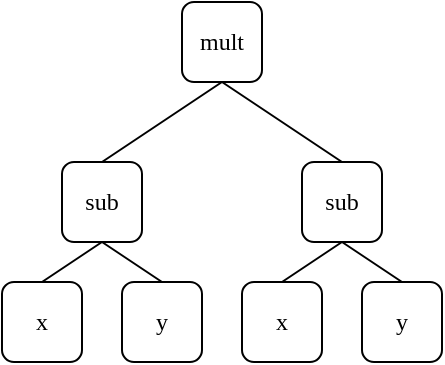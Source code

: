 <mxfile version="20.7.4" type="device" pages="4"><diagram id="H7Iwgl3brvasWlT-_a3R" name="Tree"><mxGraphModel dx="1418" dy="820" grid="1" gridSize="10" guides="1" tooltips="1" connect="1" arrows="1" fold="1" page="1" pageScale="1" pageWidth="400" pageHeight="300" math="0" shadow="0"><root><mxCell id="0"/><mxCell id="1" parent="0"/><mxCell id="4" value="mult" style="rounded=1;whiteSpace=wrap;html=1;fillColor=none;fontFamily=Lucida Console;" parent="1" vertex="1"><mxGeometry x="180" y="60" width="40" height="40" as="geometry"/></mxCell><mxCell id="5" value="sub" style="rounded=1;whiteSpace=wrap;html=1;fillColor=none;fontFamily=Lucida Console;" parent="1" vertex="1"><mxGeometry x="120" y="140" width="40" height="40" as="geometry"/></mxCell><mxCell id="6" value="x" style="rounded=1;whiteSpace=wrap;html=1;fillColor=none;fontFamily=Lucida Console;" parent="1" vertex="1"><mxGeometry x="90" y="200" width="40" height="40" as="geometry"/></mxCell><mxCell id="7" value="y" style="rounded=1;whiteSpace=wrap;html=1;fillColor=none;fontFamily=Lucida Console;" parent="1" vertex="1"><mxGeometry x="150" y="200" width="40" height="40" as="geometry"/></mxCell><mxCell id="8" value="" style="endArrow=none;html=1;exitX=0.5;exitY=0;exitDx=0;exitDy=0;entryX=0.5;entryY=1;entryDx=0;entryDy=0;fontFamily=Lucida Console;" parent="1" source="6" target="5" edge="1"><mxGeometry width="50" height="50" relative="1" as="geometry"><mxPoint x="120" y="200" as="sourcePoint"/><mxPoint x="170" y="150" as="targetPoint"/></mxGeometry></mxCell><mxCell id="9" value="" style="endArrow=none;html=1;exitX=0.5;exitY=0;exitDx=0;exitDy=0;entryX=0.5;entryY=1;entryDx=0;entryDy=0;fontFamily=Lucida Console;" parent="1" source="7" target="5" edge="1"><mxGeometry width="50" height="50" relative="1" as="geometry"><mxPoint x="120.0" y="210" as="sourcePoint"/><mxPoint x="150.0" y="190" as="targetPoint"/></mxGeometry></mxCell><mxCell id="10" value="sub" style="rounded=1;whiteSpace=wrap;html=1;fillColor=none;fontFamily=Lucida Console;" parent="1" vertex="1"><mxGeometry x="240" y="140" width="40" height="40" as="geometry"/></mxCell><mxCell id="11" value="x" style="rounded=1;whiteSpace=wrap;html=1;fillColor=none;fontFamily=Lucida Console;" parent="1" vertex="1"><mxGeometry x="210" y="200" width="40" height="40" as="geometry"/></mxCell><mxCell id="12" value="y" style="rounded=1;whiteSpace=wrap;html=1;fillColor=none;fontFamily=Lucida Console;" parent="1" vertex="1"><mxGeometry x="270" y="200" width="40" height="40" as="geometry"/></mxCell><mxCell id="13" value="" style="endArrow=none;html=1;exitX=0.5;exitY=0;exitDx=0;exitDy=0;entryX=0.5;entryY=1;entryDx=0;entryDy=0;fontFamily=Lucida Console;" parent="1" source="11" target="10" edge="1"><mxGeometry width="50" height="50" relative="1" as="geometry"><mxPoint x="240" y="200" as="sourcePoint"/><mxPoint x="290" y="150" as="targetPoint"/></mxGeometry></mxCell><mxCell id="14" value="" style="endArrow=none;html=1;exitX=0.5;exitY=0;exitDx=0;exitDy=0;entryX=0.5;entryY=1;entryDx=0;entryDy=0;fontFamily=Lucida Console;" parent="1" source="12" target="10" edge="1"><mxGeometry width="50" height="50" relative="1" as="geometry"><mxPoint x="240.0" y="210" as="sourcePoint"/><mxPoint x="270.0" y="190" as="targetPoint"/></mxGeometry></mxCell><mxCell id="15" value="" style="endArrow=none;html=1;exitX=0.5;exitY=0;exitDx=0;exitDy=0;entryX=0.5;entryY=1;entryDx=0;entryDy=0;fontFamily=Lucida Console;" parent="1" source="5" target="4" edge="1"><mxGeometry width="50" height="50" relative="1" as="geometry"><mxPoint x="120" y="200" as="sourcePoint"/><mxPoint x="170" y="150" as="targetPoint"/></mxGeometry></mxCell><mxCell id="16" value="" style="endArrow=none;html=1;exitX=0.5;exitY=0;exitDx=0;exitDy=0;entryX=0.5;entryY=1;entryDx=0;entryDy=0;fontFamily=Lucida Console;" parent="1" source="10" target="4" edge="1"><mxGeometry width="50" height="50" relative="1" as="geometry"><mxPoint x="150.0" y="150" as="sourcePoint"/><mxPoint x="210.0" y="110" as="targetPoint"/></mxGeometry></mxCell></root></mxGraphModel></diagram><diagram id="cd3K20fKQtpPDqucXLkY" name="Crossover"><mxGraphModel dx="1418" dy="820" grid="1" gridSize="10" guides="1" tooltips="1" connect="1" arrows="1" fold="1" page="1" pageScale="1" pageWidth="400" pageHeight="300" math="0" shadow="0"><root><mxCell id="0"/><mxCell id="1" parent="0"/><mxCell id="odaUYaOTkoWNbO_-5UAi-1" value="y" style="rounded=1;whiteSpace=wrap;html=1;fillColor=#D5E8D4;fontFamily=Lucida Console;" parent="1" vertex="1"><mxGeometry x="130" y="100" width="40" height="40" as="geometry"/></mxCell><mxCell id="odaUYaOTkoWNbO_-5UAi-3" value="1" style="rounded=1;whiteSpace=wrap;html=1;fillColor=#D5E8D4;fontFamily=Lucida Console;" parent="1" vertex="1"><mxGeometry x="100" y="160" width="40" height="40" as="geometry"/></mxCell><mxCell id="odaUYaOTkoWNbO_-5UAi-4" value="x" style="rounded=1;whiteSpace=wrap;html=1;fillColor=#D5E8D4;fontFamily=Lucida Console;" parent="1" vertex="1"><mxGeometry x="40" y="160" width="40" height="40" as="geometry"/></mxCell><mxCell id="odaUYaOTkoWNbO_-5UAi-5" value="sub" style="rounded=1;whiteSpace=wrap;html=1;fillColor=#D5E8D4;fontFamily=Lucida Console;" parent="1" vertex="1"><mxGeometry x="70" y="100" width="40" height="40" as="geometry"/></mxCell><mxCell id="odaUYaOTkoWNbO_-5UAi-6" value="mult" style="rounded=1;whiteSpace=wrap;html=1;fillColor=#D5E8D4;fontFamily=Lucida Console;" parent="1" vertex="1"><mxGeometry x="100" y="40" width="40" height="40" as="geometry"/></mxCell><mxCell id="odaUYaOTkoWNbO_-5UAi-7" value="" style="endArrow=none;html=1;rounded=0;exitX=0.5;exitY=0;exitDx=0;exitDy=0;entryX=0.5;entryY=1;entryDx=0;entryDy=0;fontFamily=Lucida Console;" parent="1" source="odaUYaOTkoWNbO_-5UAi-5" target="odaUYaOTkoWNbO_-5UAi-6" edge="1"><mxGeometry width="50" height="50" relative="1" as="geometry"><mxPoint x="170" y="120" as="sourcePoint"/><mxPoint x="220" y="70" as="targetPoint"/></mxGeometry></mxCell><mxCell id="odaUYaOTkoWNbO_-5UAi-8" value="" style="endArrow=none;html=1;rounded=0;exitX=0.5;exitY=0;exitDx=0;exitDy=0;entryX=0.5;entryY=1;entryDx=0;entryDy=0;fontFamily=Lucida Console;" parent="1" source="odaUYaOTkoWNbO_-5UAi-1" target="odaUYaOTkoWNbO_-5UAi-6" edge="1"><mxGeometry width="50" height="50" relative="1" as="geometry"><mxPoint x="100" y="110" as="sourcePoint"/><mxPoint x="130" y="90.0" as="targetPoint"/></mxGeometry></mxCell><mxCell id="odaUYaOTkoWNbO_-5UAi-9" value="" style="endArrow=none;html=1;rounded=0;exitX=0.5;exitY=0;exitDx=0;exitDy=0;entryX=0.5;entryY=1;entryDx=0;entryDy=0;fontFamily=Lucida Console;" parent="1" source="odaUYaOTkoWNbO_-5UAi-4" target="odaUYaOTkoWNbO_-5UAi-5" edge="1"><mxGeometry width="50" height="50" relative="1" as="geometry"><mxPoint x="110" y="120" as="sourcePoint"/><mxPoint x="140" y="100.0" as="targetPoint"/></mxGeometry></mxCell><mxCell id="odaUYaOTkoWNbO_-5UAi-10" value="" style="endArrow=none;html=1;rounded=0;exitX=0.5;exitY=0;exitDx=0;exitDy=0;entryX=0.5;entryY=1;entryDx=0;entryDy=0;fontFamily=Lucida Console;" parent="1" source="odaUYaOTkoWNbO_-5UAi-3" target="odaUYaOTkoWNbO_-5UAi-5" edge="1"><mxGeometry width="50" height="50" relative="1" as="geometry"><mxPoint x="70" y="170" as="sourcePoint"/><mxPoint x="100" y="150" as="targetPoint"/></mxGeometry></mxCell><mxCell id="odaUYaOTkoWNbO_-5UAi-11" value="sin" style="rounded=1;whiteSpace=wrap;html=1;fillColor=#D4E1F5;fontFamily=Lucida Console;" parent="1" vertex="1"><mxGeometry x="320" y="100" width="40" height="40" as="geometry"/></mxCell><mxCell id="odaUYaOTkoWNbO_-5UAi-12" value="y" style="rounded=1;whiteSpace=wrap;html=1;fillColor=#D4E1F5;fontFamily=Lucida Console;" parent="1" vertex="1"><mxGeometry x="320" y="160" width="40" height="40" as="geometry"/></mxCell><mxCell id="odaUYaOTkoWNbO_-5UAi-13" value="x" style="rounded=1;whiteSpace=wrap;html=1;fillColor=#D4E1F5;fontFamily=Lucida Console;" parent="1" vertex="1"><mxGeometry x="260" y="160" width="40" height="40" as="geometry"/></mxCell><mxCell id="odaUYaOTkoWNbO_-5UAi-14" value="neg" style="rounded=1;whiteSpace=wrap;html=1;fillColor=#D4E1F5;fontFamily=Lucida Console;" parent="1" vertex="1"><mxGeometry x="260" y="100" width="40" height="40" as="geometry"/></mxCell><mxCell id="odaUYaOTkoWNbO_-5UAi-15" value="add" style="rounded=1;whiteSpace=wrap;html=1;fillColor=#D4E1F5;fontFamily=Lucida Console;" parent="1" vertex="1"><mxGeometry x="290" y="40" width="40" height="40" as="geometry"/></mxCell><mxCell id="odaUYaOTkoWNbO_-5UAi-16" value="" style="endArrow=none;html=1;rounded=0;exitX=0.5;exitY=0;exitDx=0;exitDy=0;entryX=0.5;entryY=1;entryDx=0;entryDy=0;fontFamily=Lucida Console;" parent="1" source="odaUYaOTkoWNbO_-5UAi-14" target="odaUYaOTkoWNbO_-5UAi-15" edge="1"><mxGeometry width="50" height="50" relative="1" as="geometry"><mxPoint x="360" y="120" as="sourcePoint"/><mxPoint x="410" y="70" as="targetPoint"/></mxGeometry></mxCell><mxCell id="odaUYaOTkoWNbO_-5UAi-17" value="" style="endArrow=none;html=1;rounded=0;exitX=0.5;exitY=0;exitDx=0;exitDy=0;entryX=0.5;entryY=1;entryDx=0;entryDy=0;fontFamily=Lucida Console;" parent="1" source="odaUYaOTkoWNbO_-5UAi-11" target="odaUYaOTkoWNbO_-5UAi-15" edge="1"><mxGeometry width="50" height="50" relative="1" as="geometry"><mxPoint x="290" y="110" as="sourcePoint"/><mxPoint x="320" y="90.0" as="targetPoint"/></mxGeometry></mxCell><mxCell id="odaUYaOTkoWNbO_-5UAi-18" value="" style="endArrow=none;html=1;rounded=0;exitX=0.5;exitY=0;exitDx=0;exitDy=0;entryX=0.5;entryY=1;entryDx=0;entryDy=0;fontFamily=Lucida Console;" parent="1" source="odaUYaOTkoWNbO_-5UAi-13" target="odaUYaOTkoWNbO_-5UAi-14" edge="1"><mxGeometry width="50" height="50" relative="1" as="geometry"><mxPoint x="300" y="120" as="sourcePoint"/><mxPoint x="330" y="100.0" as="targetPoint"/></mxGeometry></mxCell><mxCell id="odaUYaOTkoWNbO_-5UAi-20" value="" style="endArrow=none;html=1;rounded=0;entryX=0.5;entryY=1;entryDx=0;entryDy=0;exitX=0.5;exitY=0;exitDx=0;exitDy=0;fontFamily=Lucida Console;" parent="1" source="odaUYaOTkoWNbO_-5UAi-12" target="odaUYaOTkoWNbO_-5UAi-11" edge="1"><mxGeometry width="50" height="50" relative="1" as="geometry"><mxPoint x="370" y="180" as="sourcePoint"/><mxPoint x="330" y="230" as="targetPoint"/></mxGeometry></mxCell><mxCell id="odaUYaOTkoWNbO_-5UAi-21" value="y" style="rounded=1;whiteSpace=wrap;html=1;fillColor=#D5E8D4;fontFamily=Lucida Console;" parent="1" vertex="1"><mxGeometry x="130" y="360" width="40" height="40" as="geometry"/></mxCell><mxCell id="odaUYaOTkoWNbO_-5UAi-22" value="sin" style="rounded=1;whiteSpace=wrap;html=1;fillColor=#D4E1F5;fontFamily=Lucida Console;" parent="1" vertex="1"><mxGeometry x="100" y="420" width="40" height="40" as="geometry"/></mxCell><mxCell id="odaUYaOTkoWNbO_-5UAi-23" value="x" style="rounded=1;whiteSpace=wrap;html=1;fillColor=#D5E8D4;fontFamily=Lucida Console;" parent="1" vertex="1"><mxGeometry x="40" y="420" width="40" height="40" as="geometry"/></mxCell><mxCell id="odaUYaOTkoWNbO_-5UAi-24" value="sub" style="rounded=1;whiteSpace=wrap;html=1;fillColor=#D5E8D4;fontFamily=Lucida Console;" parent="1" vertex="1"><mxGeometry x="70" y="360" width="40" height="40" as="geometry"/></mxCell><mxCell id="odaUYaOTkoWNbO_-5UAi-25" value="mult" style="rounded=1;whiteSpace=wrap;html=1;fillColor=#D5E8D4;fontFamily=Lucida Console;" parent="1" vertex="1"><mxGeometry x="100" y="300" width="40" height="40" as="geometry"/></mxCell><mxCell id="odaUYaOTkoWNbO_-5UAi-26" value="" style="endArrow=none;html=1;rounded=0;exitX=0.5;exitY=0;exitDx=0;exitDy=0;entryX=0.5;entryY=1;entryDx=0;entryDy=0;fontFamily=Lucida Console;" parent="1" source="odaUYaOTkoWNbO_-5UAi-24" target="odaUYaOTkoWNbO_-5UAi-25" edge="1"><mxGeometry width="50" height="50" relative="1" as="geometry"><mxPoint x="170" y="380" as="sourcePoint"/><mxPoint x="220" y="330" as="targetPoint"/></mxGeometry></mxCell><mxCell id="odaUYaOTkoWNbO_-5UAi-27" value="" style="endArrow=none;html=1;rounded=0;exitX=0.5;exitY=0;exitDx=0;exitDy=0;entryX=0.5;entryY=1;entryDx=0;entryDy=0;fontFamily=Lucida Console;" parent="1" source="odaUYaOTkoWNbO_-5UAi-21" target="odaUYaOTkoWNbO_-5UAi-25" edge="1"><mxGeometry width="50" height="50" relative="1" as="geometry"><mxPoint x="100" y="370" as="sourcePoint"/><mxPoint x="130" y="350.0" as="targetPoint"/></mxGeometry></mxCell><mxCell id="odaUYaOTkoWNbO_-5UAi-28" value="" style="endArrow=none;html=1;rounded=0;exitX=0.5;exitY=0;exitDx=0;exitDy=0;entryX=0.5;entryY=1;entryDx=0;entryDy=0;fontFamily=Lucida Console;" parent="1" source="odaUYaOTkoWNbO_-5UAi-23" target="odaUYaOTkoWNbO_-5UAi-24" edge="1"><mxGeometry width="50" height="50" relative="1" as="geometry"><mxPoint x="110" y="380" as="sourcePoint"/><mxPoint x="140" y="360.0" as="targetPoint"/></mxGeometry></mxCell><mxCell id="odaUYaOTkoWNbO_-5UAi-29" value="" style="endArrow=none;html=1;rounded=0;exitX=0.5;exitY=0;exitDx=0;exitDy=0;entryX=0.5;entryY=1;entryDx=0;entryDy=0;fontFamily=Lucida Console;" parent="1" source="odaUYaOTkoWNbO_-5UAi-22" target="odaUYaOTkoWNbO_-5UAi-24" edge="1"><mxGeometry width="50" height="50" relative="1" as="geometry"><mxPoint x="70" y="430" as="sourcePoint"/><mxPoint x="100" y="410" as="targetPoint"/></mxGeometry></mxCell><mxCell id="odaUYaOTkoWNbO_-5UAi-30" value="1" style="rounded=1;whiteSpace=wrap;html=1;fillColor=#D5E8D4;fontFamily=Lucida Console;" parent="1" vertex="1"><mxGeometry x="320" y="360" width="40" height="40" as="geometry"/></mxCell><mxCell id="odaUYaOTkoWNbO_-5UAi-31" value="y" style="rounded=1;whiteSpace=wrap;html=1;fillColor=#D4E1F5;fontFamily=Lucida Console;" parent="1" vertex="1"><mxGeometry x="100" y="480" width="40" height="40" as="geometry"/></mxCell><mxCell id="odaUYaOTkoWNbO_-5UAi-32" value="x" style="rounded=1;whiteSpace=wrap;html=1;fillColor=#D4E1F5;fontFamily=Lucida Console;" parent="1" vertex="1"><mxGeometry x="260" y="420" width="40" height="40" as="geometry"/></mxCell><mxCell id="odaUYaOTkoWNbO_-5UAi-33" value="neg" style="rounded=1;whiteSpace=wrap;html=1;fillColor=#D4E1F5;fontFamily=Lucida Console;" parent="1" vertex="1"><mxGeometry x="260" y="360" width="40" height="40" as="geometry"/></mxCell><mxCell id="odaUYaOTkoWNbO_-5UAi-34" value="add" style="rounded=1;whiteSpace=wrap;html=1;fillColor=#D4E1F5;fontFamily=Lucida Console;" parent="1" vertex="1"><mxGeometry x="290" y="300" width="40" height="40" as="geometry"/></mxCell><mxCell id="odaUYaOTkoWNbO_-5UAi-35" value="" style="endArrow=none;html=1;rounded=0;exitX=0.5;exitY=0;exitDx=0;exitDy=0;entryX=0.5;entryY=1;entryDx=0;entryDy=0;fontFamily=Lucida Console;" parent="1" source="odaUYaOTkoWNbO_-5UAi-33" target="odaUYaOTkoWNbO_-5UAi-34" edge="1"><mxGeometry width="50" height="50" relative="1" as="geometry"><mxPoint x="360" y="380" as="sourcePoint"/><mxPoint x="410" y="330" as="targetPoint"/></mxGeometry></mxCell><mxCell id="odaUYaOTkoWNbO_-5UAi-36" value="" style="endArrow=none;html=1;rounded=0;exitX=0.5;exitY=0;exitDx=0;exitDy=0;entryX=0.5;entryY=1;entryDx=0;entryDy=0;fontFamily=Lucida Console;" parent="1" source="odaUYaOTkoWNbO_-5UAi-30" target="odaUYaOTkoWNbO_-5UAi-34" edge="1"><mxGeometry width="50" height="50" relative="1" as="geometry"><mxPoint x="290" y="370" as="sourcePoint"/><mxPoint x="320" y="350.0" as="targetPoint"/></mxGeometry></mxCell><mxCell id="odaUYaOTkoWNbO_-5UAi-37" value="" style="endArrow=none;html=1;rounded=0;exitX=0.5;exitY=0;exitDx=0;exitDy=0;entryX=0.5;entryY=1;entryDx=0;entryDy=0;fontFamily=Lucida Console;" parent="1" source="odaUYaOTkoWNbO_-5UAi-32" target="odaUYaOTkoWNbO_-5UAi-33" edge="1"><mxGeometry width="50" height="50" relative="1" as="geometry"><mxPoint x="300" y="380" as="sourcePoint"/><mxPoint x="330" y="360.0" as="targetPoint"/></mxGeometry></mxCell><mxCell id="odaUYaOTkoWNbO_-5UAi-38" value="" style="endArrow=none;html=1;rounded=0;entryX=0.5;entryY=1;entryDx=0;entryDy=0;exitX=0.5;exitY=0;exitDx=0;exitDy=0;fontFamily=Lucida Console;" parent="1" source="odaUYaOTkoWNbO_-5UAi-31" target="odaUYaOTkoWNbO_-5UAi-22" edge="1"><mxGeometry width="50" height="50" relative="1" as="geometry"><mxPoint x="380" y="440" as="sourcePoint"/><mxPoint x="340" y="490" as="targetPoint"/></mxGeometry></mxCell><mxCell id="odaUYaOTkoWNbO_-5UAi-39" value="" style="rounded=0;whiteSpace=wrap;html=1;fontFamily=Lucida Console;fillColor=none;dashed=1;" parent="1" vertex="1"><mxGeometry x="90" y="150" width="60" height="60" as="geometry"/></mxCell><mxCell id="odaUYaOTkoWNbO_-5UAi-40" value="" style="rounded=0;whiteSpace=wrap;html=1;fontFamily=Lucida Console;fillColor=none;dashed=1;" parent="1" vertex="1"><mxGeometry x="310" y="90" width="60" height="120" as="geometry"/></mxCell><mxCell id="odaUYaOTkoWNbO_-5UAi-42" value="交叉" style="endArrow=classic;html=1;rounded=0;fontFamily=Helvetica;" parent="1" edge="1"><mxGeometry width="50" height="50" relative="1" as="geometry"><mxPoint x="200" y="220" as="sourcePoint"/><mxPoint x="200" y="280" as="targetPoint"/></mxGeometry></mxCell></root></mxGraphModel></diagram><diagram id="H2juK6n-2TGvAY003XPS" name="Mutation"><mxGraphModel dx="1418" dy="820" grid="1" gridSize="10" guides="1" tooltips="1" connect="1" arrows="1" fold="1" page="1" pageScale="1" pageWidth="400" pageHeight="300" math="0" shadow="0"><root><mxCell id="0"/><mxCell id="1" parent="0"/><mxCell id="YPIVXQknK2EzUA5q5D-G-1" value="y" style="rounded=1;whiteSpace=wrap;html=1;fillColor=#D5E8D4;fontFamily=Lucida Console;" parent="1" vertex="1"><mxGeometry x="100" y="100" width="40" height="40" as="geometry"/></mxCell><mxCell id="YPIVXQknK2EzUA5q5D-G-2" value="1" style="rounded=1;whiteSpace=wrap;html=1;fillColor=#D5E8D4;fontFamily=Lucida Console;" parent="1" vertex="1"><mxGeometry x="70" y="160" width="40" height="40" as="geometry"/></mxCell><mxCell id="YPIVXQknK2EzUA5q5D-G-3" value="x" style="rounded=1;whiteSpace=wrap;html=1;fillColor=#D5E8D4;fontFamily=Lucida Console;" parent="1" vertex="1"><mxGeometry x="10" y="160" width="40" height="40" as="geometry"/></mxCell><mxCell id="YPIVXQknK2EzUA5q5D-G-4" value="sub" style="rounded=1;whiteSpace=wrap;html=1;fillColor=#D5E8D4;fontFamily=Lucida Console;" parent="1" vertex="1"><mxGeometry x="40" y="100" width="40" height="40" as="geometry"/></mxCell><mxCell id="YPIVXQknK2EzUA5q5D-G-5" value="mult" style="rounded=1;whiteSpace=wrap;html=1;fillColor=#D5E8D4;fontFamily=Lucida Console;" parent="1" vertex="1"><mxGeometry x="70" y="40" width="40" height="40" as="geometry"/></mxCell><mxCell id="YPIVXQknK2EzUA5q5D-G-6" value="" style="endArrow=none;html=1;rounded=0;exitX=0.5;exitY=0;exitDx=0;exitDy=0;entryX=0.5;entryY=1;entryDx=0;entryDy=0;fontFamily=Lucida Console;" parent="1" source="YPIVXQknK2EzUA5q5D-G-4" target="YPIVXQknK2EzUA5q5D-G-5" edge="1"><mxGeometry width="50" height="50" relative="1" as="geometry"><mxPoint x="140" y="120" as="sourcePoint"/><mxPoint x="190" y="70" as="targetPoint"/></mxGeometry></mxCell><mxCell id="YPIVXQknK2EzUA5q5D-G-7" value="" style="endArrow=none;html=1;rounded=0;exitX=0.5;exitY=0;exitDx=0;exitDy=0;entryX=0.5;entryY=1;entryDx=0;entryDy=0;fontFamily=Lucida Console;" parent="1" source="YPIVXQknK2EzUA5q5D-G-1" target="YPIVXQknK2EzUA5q5D-G-5" edge="1"><mxGeometry width="50" height="50" relative="1" as="geometry"><mxPoint x="70" y="110" as="sourcePoint"/><mxPoint x="100" y="90.0" as="targetPoint"/></mxGeometry></mxCell><mxCell id="YPIVXQknK2EzUA5q5D-G-8" value="" style="endArrow=none;html=1;rounded=0;exitX=0.5;exitY=0;exitDx=0;exitDy=0;entryX=0.5;entryY=1;entryDx=0;entryDy=0;fontFamily=Lucida Console;" parent="1" source="YPIVXQknK2EzUA5q5D-G-3" target="YPIVXQknK2EzUA5q5D-G-4" edge="1"><mxGeometry width="50" height="50" relative="1" as="geometry"><mxPoint x="80" y="120" as="sourcePoint"/><mxPoint x="110" y="100.0" as="targetPoint"/></mxGeometry></mxCell><mxCell id="YPIVXQknK2EzUA5q5D-G-9" value="" style="endArrow=none;html=1;rounded=0;exitX=0.5;exitY=0;exitDx=0;exitDy=0;entryX=0.5;entryY=1;entryDx=0;entryDy=0;fontFamily=Lucida Console;" parent="1" source="YPIVXQknK2EzUA5q5D-G-2" target="YPIVXQknK2EzUA5q5D-G-4" edge="1"><mxGeometry width="50" height="50" relative="1" as="geometry"><mxPoint x="40" y="170" as="sourcePoint"/><mxPoint x="70" y="150" as="targetPoint"/></mxGeometry></mxCell><mxCell id="YPIVXQknK2EzUA5q5D-G-10" value="" style="rounded=0;whiteSpace=wrap;html=1;fontFamily=Lucida Console;fillColor=none;dashed=1;" parent="1" vertex="1"><mxGeometry x="60" y="150" width="60" height="60" as="geometry"/></mxCell><mxCell id="YPIVXQknK2EzUA5q5D-G-11" value="y" style="rounded=1;whiteSpace=wrap;html=1;fillColor=#D5E8D4;fontFamily=Lucida Console;" parent="1" vertex="1"><mxGeometry x="350" y="100" width="40" height="40" as="geometry"/></mxCell><mxCell id="YPIVXQknK2EzUA5q5D-G-13" value="x" style="rounded=1;whiteSpace=wrap;html=1;fillColor=#D5E8D4;fontFamily=Lucida Console;" parent="1" vertex="1"><mxGeometry x="260" y="160" width="40" height="40" as="geometry"/></mxCell><mxCell id="YPIVXQknK2EzUA5q5D-G-14" value="sub" style="rounded=1;whiteSpace=wrap;html=1;fillColor=#D5E8D4;fontFamily=Lucida Console;" parent="1" vertex="1"><mxGeometry x="290" y="100" width="40" height="40" as="geometry"/></mxCell><mxCell id="YPIVXQknK2EzUA5q5D-G-15" value="mult" style="rounded=1;whiteSpace=wrap;html=1;fillColor=#D5E8D4;fontFamily=Lucida Console;" parent="1" vertex="1"><mxGeometry x="320" y="40" width="40" height="40" as="geometry"/></mxCell><mxCell id="YPIVXQknK2EzUA5q5D-G-16" value="" style="endArrow=none;html=1;rounded=0;exitX=0.5;exitY=0;exitDx=0;exitDy=0;entryX=0.5;entryY=1;entryDx=0;entryDy=0;fontFamily=Lucida Console;" parent="1" source="YPIVXQknK2EzUA5q5D-G-14" target="YPIVXQknK2EzUA5q5D-G-15" edge="1"><mxGeometry width="50" height="50" relative="1" as="geometry"><mxPoint x="390" y="120" as="sourcePoint"/><mxPoint x="440" y="70" as="targetPoint"/></mxGeometry></mxCell><mxCell id="YPIVXQknK2EzUA5q5D-G-17" value="" style="endArrow=none;html=1;rounded=0;exitX=0.5;exitY=0;exitDx=0;exitDy=0;entryX=0.5;entryY=1;entryDx=0;entryDy=0;fontFamily=Lucida Console;" parent="1" source="YPIVXQknK2EzUA5q5D-G-11" target="YPIVXQknK2EzUA5q5D-G-15" edge="1"><mxGeometry width="50" height="50" relative="1" as="geometry"><mxPoint x="320" y="110" as="sourcePoint"/><mxPoint x="350" y="90.0" as="targetPoint"/></mxGeometry></mxCell><mxCell id="YPIVXQknK2EzUA5q5D-G-18" value="" style="endArrow=none;html=1;rounded=0;exitX=0.5;exitY=0;exitDx=0;exitDy=0;entryX=0.5;entryY=1;entryDx=0;entryDy=0;fontFamily=Lucida Console;" parent="1" source="YPIVXQknK2EzUA5q5D-G-13" target="YPIVXQknK2EzUA5q5D-G-14" edge="1"><mxGeometry width="50" height="50" relative="1" as="geometry"><mxPoint x="330" y="120" as="sourcePoint"/><mxPoint x="360" y="100.0" as="targetPoint"/></mxGeometry></mxCell><mxCell id="YPIVXQknK2EzUA5q5D-G-19" value="" style="endArrow=none;html=1;rounded=0;exitX=0.5;exitY=0;exitDx=0;exitDy=0;entryX=0.5;entryY=1;entryDx=0;entryDy=0;fontFamily=Lucida Console;" parent="1" source="YPIVXQknK2EzUA5q5D-G-23" target="YPIVXQknK2EzUA5q5D-G-14" edge="1"><mxGeometry width="50" height="50" relative="1" as="geometry"><mxPoint x="340" y="160" as="sourcePoint"/><mxPoint x="320" y="150" as="targetPoint"/></mxGeometry></mxCell><mxCell id="YPIVXQknK2EzUA5q5D-G-21" value="1" style="rounded=1;whiteSpace=wrap;html=1;fillColor=#D4E1F5;fontFamily=Lucida Console;" parent="1" vertex="1"><mxGeometry x="350" y="220" width="40" height="40" as="geometry"/></mxCell><mxCell id="YPIVXQknK2EzUA5q5D-G-22" value="y" style="rounded=1;whiteSpace=wrap;html=1;fillColor=#D4E1F5;fontFamily=Lucida Console;" parent="1" vertex="1"><mxGeometry x="290" y="220" width="40" height="40" as="geometry"/></mxCell><mxCell id="YPIVXQknK2EzUA5q5D-G-23" value="add" style="rounded=1;whiteSpace=wrap;html=1;fillColor=#D4E1F5;fontFamily=Lucida Console;" parent="1" vertex="1"><mxGeometry x="320" y="160" width="40" height="40" as="geometry"/></mxCell><mxCell id="YPIVXQknK2EzUA5q5D-G-24" value="" style="endArrow=none;html=1;rounded=0;exitX=0.5;exitY=0;exitDx=0;exitDy=0;entryX=0.5;entryY=1;entryDx=0;entryDy=0;fontFamily=Lucida Console;" parent="1" source="YPIVXQknK2EzUA5q5D-G-22" target="YPIVXQknK2EzUA5q5D-G-23" edge="1"><mxGeometry width="50" height="50" relative="1" as="geometry"><mxPoint x="360" y="180" as="sourcePoint"/><mxPoint x="390" y="160.0" as="targetPoint"/></mxGeometry></mxCell><mxCell id="YPIVXQknK2EzUA5q5D-G-25" value="" style="endArrow=none;html=1;rounded=0;exitX=0.5;exitY=0;exitDx=0;exitDy=0;entryX=0.5;entryY=1;entryDx=0;entryDy=0;fontFamily=Lucida Console;" parent="1" source="YPIVXQknK2EzUA5q5D-G-21" target="YPIVXQknK2EzUA5q5D-G-23" edge="1"><mxGeometry width="50" height="50" relative="1" as="geometry"><mxPoint x="320" y="230" as="sourcePoint"/><mxPoint x="350" y="210" as="targetPoint"/></mxGeometry></mxCell><mxCell id="OEhHSAdULiaWl4qNFRqb-1" value="变异" style="endArrow=classic;html=1;rounded=0;fontFamily=Helvetica;" parent="1" edge="1"><mxGeometry width="50" height="50" relative="1" as="geometry"><mxPoint x="160" y="120" as="sourcePoint"/><mxPoint x="240" y="120" as="targetPoint"/></mxGeometry></mxCell></root></mxGraphModel></diagram><diagram id="V_cBCZyIKU-aM83lp1Bm" name="GP"><mxGraphModel dx="1418" dy="820" grid="1" gridSize="10" guides="1" tooltips="1" connect="1" arrows="1" fold="1" page="1" pageScale="1" pageWidth="400" pageHeight="300" math="0" shadow="0"><root><mxCell id="0"/><mxCell id="1" parent="0"/><mxCell id="pgz3Om2AtdmwDpnfaaoH-1" value="选择" style="edgeStyle=orthogonalEdgeStyle;rounded=0;orthogonalLoop=1;jettySize=auto;html=1;exitX=1;exitY=0.5;exitDx=0;exitDy=0;entryX=1;entryY=0.5;entryDx=0;entryDy=0;" parent="1" source="ESWSOLaR8vFL03PjOsAR-1" target="ESWSOLaR8vFL03PjOsAR-2" edge="1"><mxGeometry relative="1" as="geometry"><Array as="points"><mxPoint x="280" y="100"/><mxPoint x="280" y="220"/></Array></mxGeometry></mxCell><mxCell id="ESWSOLaR8vFL03PjOsAR-1" value="程序" style="rounded=0;whiteSpace=wrap;html=1;fillColor=none;" parent="1" vertex="1"><mxGeometry x="160" y="80" width="80" height="40" as="geometry"/></mxCell><mxCell id="pgz3Om2AtdmwDpnfaaoH-2" value="交叉&lt;br&gt;与&lt;br&gt;变异" style="edgeStyle=orthogonalEdgeStyle;rounded=0;orthogonalLoop=1;jettySize=auto;html=1;exitX=0;exitY=0.5;exitDx=0;exitDy=0;entryX=0.011;entryY=0.418;entryDx=0;entryDy=0;entryPerimeter=0;" parent="1" source="ESWSOLaR8vFL03PjOsAR-2" target="ESWSOLaR8vFL03PjOsAR-1" edge="1"><mxGeometry relative="1" as="geometry"><Array as="points"><mxPoint x="120" y="220"/><mxPoint x="120" y="97"/></Array></mxGeometry></mxCell><mxCell id="ESWSOLaR8vFL03PjOsAR-2" value="“好”的程序" style="rounded=0;whiteSpace=wrap;html=1;fillColor=none;" parent="1" vertex="1"><mxGeometry x="160" y="200" width="80" height="40" as="geometry"/></mxCell><mxCell id="HOJlUHCfodiUUT-3R_ud-1" value="初始化" style="endArrow=classic;html=1;rounded=0;entryX=0.5;entryY=0;entryDx=0;entryDy=0;" parent="1" target="ESWSOLaR8vFL03PjOsAR-1" edge="1"><mxGeometry width="50" height="50" relative="1" as="geometry"><mxPoint x="80" y="60" as="sourcePoint"/><mxPoint x="220" y="160" as="targetPoint"/><Array as="points"><mxPoint x="200" y="60"/></Array></mxGeometry></mxCell></root></mxGraphModel></diagram></mxfile>